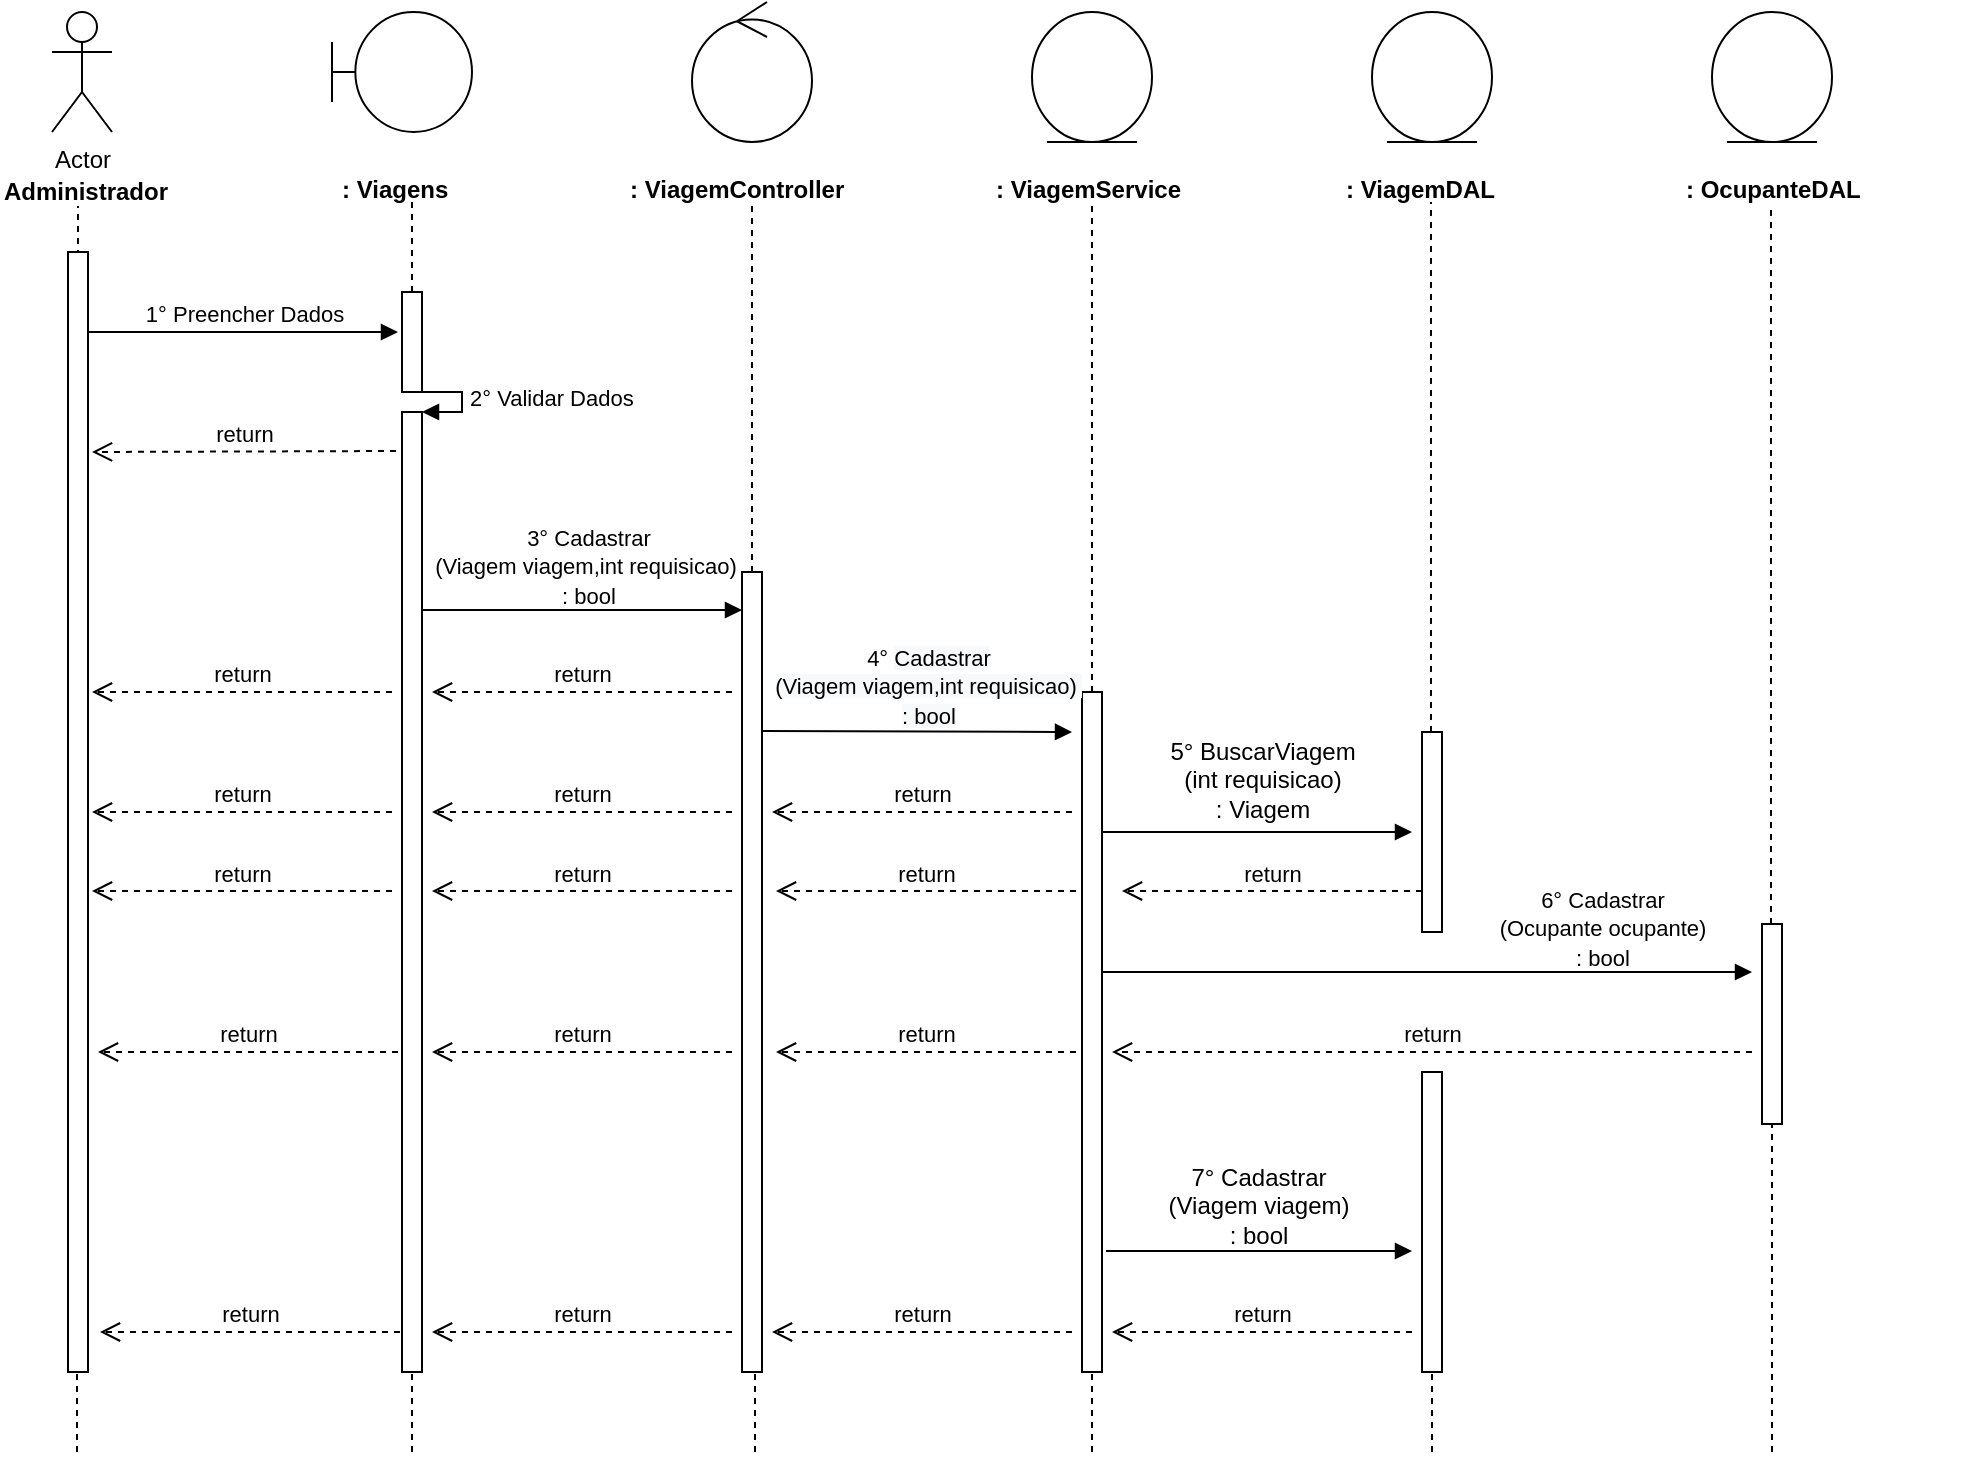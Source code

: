 <mxfile type="device" version="12.2.9" pages="1"><diagram id="5PIvMLJFDgbBGWH3Ssnq" name="Page-1"><mxGraphModel shadow="0" math="0" pageHeight="1169" pageWidth="827" pageScale="1" page="1" fold="1" arrows="1" connect="1" tooltips="1" guides="1" gridSize="10" grid="1" dy="599" dx="1038"><root><mxCell id="0"/><mxCell id="1" parent="0"/><mxCell id="0rl8sCd2smoYntP0GRUY-1" value="Actor" parent="1" vertex="1" style="shape=umlActor;verticalLabelPosition=bottom;labelBackgroundColor=#ffffff;verticalAlign=top;html=1;"><mxGeometry as="geometry" height="60" width="30" y="40" x="120"/></mxCell><mxCell id="0rl8sCd2smoYntP0GRUY-3" value="&lt;b&gt;Administrador&lt;/b&gt;" parent="1" vertex="1" style="text;html=1;resizable=0;points=[];autosize=1;align=left;verticalAlign=top;spacingTop=-4;"><mxGeometry as="geometry" height="20" width="100" y="120" x="94"/></mxCell><mxCell id="0rl8sCd2smoYntP0GRUY-4" value="" parent="1" style="endArrow=none;dashed=1;html=1;entryX=0.511;entryY=1.25;entryDx=0;entryDy=0;entryPerimeter=0;" edge="1"><mxGeometry as="geometry" height="50" width="50" relative="1"><mxPoint as="sourcePoint" y="480" x="133"/><mxPoint as="targetPoint" y="137" x="132.99"/></mxGeometry></mxCell><mxCell id="0rl8sCd2smoYntP0GRUY-8" value="" parent="1" vertex="1" style="shape=umlBoundary;whiteSpace=wrap;html=1;"><mxGeometry as="geometry" height="60" width="70" y="40" x="260"/></mxCell><mxCell id="0rl8sCd2smoYntP0GRUY-11" value="&lt;b&gt;: Viagens&lt;/b&gt;" parent="1" vertex="1" style="text;html=1;"><mxGeometry as="geometry" height="30" width="150" y="115" x="263"/></mxCell><mxCell id="0rl8sCd2smoYntP0GRUY-12" value="" parent="1" style="endArrow=none;dashed=1;html=1;entryX=0.511;entryY=1.25;entryDx=0;entryDy=0;entryPerimeter=0;" edge="1" source="0rl8sCd2smoYntP0GRUY-24"><mxGeometry as="geometry" height="50" width="50" relative="1"><mxPoint as="sourcePoint" y="480" x="300"/><mxPoint as="targetPoint" y="135" x="299.99"/></mxGeometry></mxCell><mxCell id="0rl8sCd2smoYntP0GRUY-13" value="" parent="1" vertex="1" style="ellipse;shape=umlControl;whiteSpace=wrap;html=1;"><mxGeometry as="geometry" height="70" width="60" y="35" x="440"/></mxCell><mxCell id="0rl8sCd2smoYntP0GRUY-14" value="&lt;b&gt;: ViagemController&lt;/b&gt;" parent="1" vertex="1" style="text;html=1;"><mxGeometry as="geometry" height="30" width="150" y="115" x="407"/></mxCell><mxCell id="0rl8sCd2smoYntP0GRUY-15" value="" parent="1" style="endArrow=none;dashed=1;html=1;entryX=0.511;entryY=1.25;entryDx=0;entryDy=0;entryPerimeter=0;" edge="1" source="0rl8sCd2smoYntP0GRUY-33"><mxGeometry as="geometry" height="50" width="50" relative="1"><mxPoint as="sourcePoint" y="480" x="470"/><mxPoint as="targetPoint" y="135" x="469.99"/></mxGeometry></mxCell><mxCell id="0rl8sCd2smoYntP0GRUY-16" value="" parent="1" vertex="1" style="ellipse;shape=umlEntity;whiteSpace=wrap;html=1;"><mxGeometry as="geometry" height="65" width="60" y="40" x="610"/></mxCell><mxCell id="0rl8sCd2smoYntP0GRUY-17" value="&lt;b&gt;: ViagemService&lt;/b&gt;" parent="1" vertex="1" style="text;html=1;"><mxGeometry as="geometry" height="30" width="150" y="115" x="590"/></mxCell><mxCell id="0rl8sCd2smoYntP0GRUY-18" value="" parent="1" vertex="1" style="ellipse;shape=umlEntity;whiteSpace=wrap;html=1;"><mxGeometry as="geometry" height="65" width="60" y="40" x="780"/></mxCell><mxCell id="0rl8sCd2smoYntP0GRUY-19" value="&lt;b&gt;: ViagemDAL&lt;/b&gt;" parent="1" vertex="1" style="text;html=1;"><mxGeometry as="geometry" height="30" width="150" y="115" x="765"/></mxCell><mxCell id="0rl8sCd2smoYntP0GRUY-20" value="" parent="1" style="endArrow=none;dashed=1;html=1;entryX=0.511;entryY=1.25;entryDx=0;entryDy=0;entryPerimeter=0;" edge="1" source="0rl8sCd2smoYntP0GRUY-40"><mxGeometry as="geometry" height="50" width="50" relative="1"><mxPoint as="sourcePoint" y="479" x="640"/><mxPoint as="targetPoint" y="134" x="639.99"/></mxGeometry></mxCell><mxCell id="0rl8sCd2smoYntP0GRUY-21" value="" parent="1" style="endArrow=none;dashed=1;html=1;entryX=0.511;entryY=1.25;entryDx=0;entryDy=0;entryPerimeter=0;" edge="1" source="0rl8sCd2smoYntP0GRUY-45"><mxGeometry as="geometry" height="50" width="50" relative="1"><mxPoint as="sourcePoint" y="480" x="809.5"/><mxPoint as="targetPoint" y="135" x="809.49"/></mxGeometry></mxCell><mxCell id="0rl8sCd2smoYntP0GRUY-22" value="1° Preencher Dados" parent="1" style="html=1;verticalAlign=bottom;endArrow=block;" edge="1" source="0rl8sCd2smoYntP0GRUY-37"><mxGeometry as="geometry" width="80" relative="1"><mxPoint as="sourcePoint" y="200" x="133"/><mxPoint as="targetPoint" y="200" x="293"/><mxPoint as="offset"/></mxGeometry></mxCell><mxCell id="0rl8sCd2smoYntP0GRUY-24" value="" parent="1" vertex="1" style="html=1;points=[];perimeter=orthogonalPerimeter;"><mxGeometry as="geometry" height="50" width="10" y="180" x="295"/></mxCell><mxCell id="0rl8sCd2smoYntP0GRUY-25" value="" parent="1" style="endArrow=none;dashed=1;html=1;entryX=0.511;entryY=1.25;entryDx=0;entryDy=0;entryPerimeter=0;" edge="1" source="0rl8sCd2smoYntP0GRUY-26" target="0rl8sCd2smoYntP0GRUY-24"><mxGeometry as="geometry" height="50" width="50" relative="1"><mxPoint as="sourcePoint" y="480" x="300"/><mxPoint as="targetPoint" y="135" x="299.99"/></mxGeometry></mxCell><mxCell id="0rl8sCd2smoYntP0GRUY-27" value="2° Validar Dados" parent="1" style="edgeStyle=orthogonalEdgeStyle;html=1;align=left;spacingLeft=2;endArrow=block;rounded=0;entryX=1;entryY=0;" edge="1" target="0rl8sCd2smoYntP0GRUY-26"><mxGeometry as="geometry" relative="1"><mxPoint as="sourcePoint" y="230" x="300"/><Array as="points"><mxPoint y="230" x="325"/></Array></mxGeometry></mxCell><mxCell id="0rl8sCd2smoYntP0GRUY-26" value="" parent="1" vertex="1" style="html=1;points=[];perimeter=orthogonalPerimeter;"><mxGeometry as="geometry" height="480" width="10" y="240" x="295"/></mxCell><mxCell id="0rl8sCd2smoYntP0GRUY-29" value="return" parent="1" style="html=1;verticalAlign=bottom;endArrow=open;dashed=1;endSize=8;" edge="1"><mxGeometry as="geometry" relative="1"><mxPoint as="sourcePoint" y="259.5" x="292"/><mxPoint as="targetPoint" y="260" x="140"/></mxGeometry></mxCell><mxCell id="0rl8sCd2smoYntP0GRUY-30" value="" parent="1" style="html=1;verticalAlign=bottom;endArrow=block;" edge="1"><mxGeometry as="geometry" width="80" relative="1"><mxPoint as="sourcePoint" y="339" x="305"/><mxPoint as="targetPoint" y="339" x="465"/></mxGeometry></mxCell><mxCell id="0rl8sCd2smoYntP0GRUY-31" value="&lt;div&gt;&lt;/div&gt;&lt;span style=&quot;font-size: 11px&quot;&gt;3° Cadastrar&lt;br&gt;(Viagem viagem,int requisicao)&amp;nbsp;&lt;br&gt;: bool&lt;/span&gt;" parent="1" vertex="1" style="text;html=1;resizable=0;points=[];autosize=1;align=center;verticalAlign=top;spacingTop=-4;"><mxGeometry as="geometry" height="40" width="170" y="293" x="303"/></mxCell><mxCell id="0rl8sCd2smoYntP0GRUY-33" value="" parent="1" vertex="1" style="html=1;points=[];perimeter=orthogonalPerimeter;"><mxGeometry as="geometry" height="400" width="10" y="320" x="465"/></mxCell><mxCell id="0rl8sCd2smoYntP0GRUY-35" value="return" parent="1" style="html=1;verticalAlign=bottom;endArrow=open;dashed=1;endSize=8;" edge="1"><mxGeometry as="geometry" relative="1"><mxPoint as="sourcePoint" y="380" x="460"/><mxPoint as="targetPoint" y="380" x="310"/></mxGeometry></mxCell><mxCell id="0rl8sCd2smoYntP0GRUY-36" value="return" parent="1" style="html=1;verticalAlign=bottom;endArrow=open;dashed=1;endSize=8;" edge="1"><mxGeometry as="geometry" relative="1"><mxPoint as="sourcePoint" y="380" x="290"/><mxPoint as="targetPoint" y="380" x="140"/></mxGeometry></mxCell><mxCell id="0rl8sCd2smoYntP0GRUY-37" value="" parent="1" vertex="1" style="html=1;points=[];perimeter=orthogonalPerimeter;"><mxGeometry as="geometry" height="560" width="10" y="160" x="128"/></mxCell><mxCell id="0rl8sCd2smoYntP0GRUY-39" value="" parent="1" style="html=1;verticalAlign=bottom;endArrow=block;" edge="1"><mxGeometry as="geometry" width="80" relative="1"><mxPoint as="sourcePoint" y="399.5" x="475"/><mxPoint as="targetPoint" y="400" x="630"/></mxGeometry></mxCell><mxCell id="0rl8sCd2smoYntP0GRUY-40" value="" parent="1" vertex="1" style="html=1;points=[];perimeter=orthogonalPerimeter;"><mxGeometry as="geometry" height="340" width="10" y="380" x="635"/></mxCell><mxCell id="0rl8sCd2smoYntP0GRUY-42" value="return" parent="1" style="html=1;verticalAlign=bottom;endArrow=open;dashed=1;endSize=8;" edge="1"><mxGeometry as="geometry" relative="1"><mxPoint as="sourcePoint" y="440" x="630"/><mxPoint as="targetPoint" y="440" x="480"/></mxGeometry></mxCell><mxCell id="0rl8sCd2smoYntP0GRUY-43" value="return" parent="1" style="html=1;verticalAlign=bottom;endArrow=open;dashed=1;endSize=8;" edge="1"><mxGeometry as="geometry" relative="1"><mxPoint as="sourcePoint" y="440" x="460"/><mxPoint as="targetPoint" y="440" x="310"/></mxGeometry></mxCell><mxCell id="0rl8sCd2smoYntP0GRUY-44" value="return" parent="1" style="html=1;verticalAlign=bottom;endArrow=open;dashed=1;endSize=8;" edge="1"><mxGeometry as="geometry" relative="1"><mxPoint as="sourcePoint" y="440" x="290"/><mxPoint as="targetPoint" y="440" x="140"/></mxGeometry></mxCell><mxCell id="0rl8sCd2smoYntP0GRUY-45" value="" parent="1" vertex="1" style="html=1;points=[];perimeter=orthogonalPerimeter;"><mxGeometry as="geometry" height="100" width="10" y="400" x="805"/></mxCell><mxCell id="0rl8sCd2smoYntP0GRUY-48" value="&lt;span style=&quot;text-align: left&quot;&gt;5° BuscarViagem&lt;br&gt;(int requisicao)&lt;br&gt;: Viagem&lt;/span&gt;" parent="1" vertex="1" style="text;html=1;resizable=0;points=[];autosize=1;align=center;verticalAlign=top;spacingTop=-4;"><mxGeometry as="geometry" height="40" width="110" y="400" x="670"/></mxCell><mxCell id="0rl8sCd2smoYntP0GRUY-49" value="" parent="1" style="html=1;verticalAlign=bottom;endArrow=block;" edge="1"><mxGeometry as="geometry" width="80" relative="1"><mxPoint as="sourcePoint" y="450" x="645"/><mxPoint as="targetPoint" y="450" x="800"/></mxGeometry></mxCell><mxCell id="0rl8sCd2smoYntP0GRUY-50" value="return" parent="1" style="html=1;verticalAlign=bottom;endArrow=open;dashed=1;endSize=8;" edge="1"><mxGeometry as="geometry" relative="1"><mxPoint as="sourcePoint" y="479.5" x="805"/><mxPoint as="targetPoint" y="479.5" x="655"/></mxGeometry></mxCell><mxCell id="0rl8sCd2smoYntP0GRUY-51" value="return" parent="1" style="html=1;verticalAlign=bottom;endArrow=open;dashed=1;endSize=8;" edge="1"><mxGeometry as="geometry" relative="1"><mxPoint as="sourcePoint" y="479.5" x="632"/><mxPoint as="targetPoint" y="479.5" x="482"/></mxGeometry></mxCell><mxCell id="0rl8sCd2smoYntP0GRUY-52" value="return" parent="1" style="html=1;verticalAlign=bottom;endArrow=open;dashed=1;endSize=8;" edge="1"><mxGeometry as="geometry" relative="1"><mxPoint as="sourcePoint" y="479.5" x="460"/><mxPoint as="targetPoint" y="479.5" x="310"/></mxGeometry></mxCell><mxCell id="0rl8sCd2smoYntP0GRUY-53" value="return" parent="1" style="html=1;verticalAlign=bottom;endArrow=open;dashed=1;endSize=8;" edge="1"><mxGeometry as="geometry" relative="1"><mxPoint as="sourcePoint" y="479.5" x="290"/><mxPoint as="targetPoint" y="479.5" x="140"/></mxGeometry></mxCell><mxCell id="0rl8sCd2smoYntP0GRUY-57" value="return" parent="1" style="html=1;verticalAlign=bottom;endArrow=open;dashed=1;endSize=8;" edge="1"><mxGeometry as="geometry" relative="1"><mxPoint as="sourcePoint" y="560" x="632"/><mxPoint as="targetPoint" y="560" x="482"/></mxGeometry></mxCell><mxCell id="0rl8sCd2smoYntP0GRUY-58" value="return" parent="1" style="html=1;verticalAlign=bottom;endArrow=open;dashed=1;endSize=8;" edge="1"><mxGeometry as="geometry" relative="1"><mxPoint as="sourcePoint" y="560" x="460"/><mxPoint as="targetPoint" y="560" x="310"/></mxGeometry></mxCell><mxCell id="0rl8sCd2smoYntP0GRUY-59" value="return" parent="1" style="html=1;verticalAlign=bottom;endArrow=open;dashed=1;endSize=8;" edge="1"><mxGeometry as="geometry" relative="1"><mxPoint as="sourcePoint" y="560" x="293"/><mxPoint as="targetPoint" y="560" x="143"/></mxGeometry></mxCell><mxCell id="0rl8sCd2smoYntP0GRUY-60" value="" parent="1" style="endArrow=none;dashed=1;html=1;" edge="1"><mxGeometry as="geometry" height="50" width="50" relative="1"><mxPoint as="sourcePoint" y="760" x="132.5"/><mxPoint as="targetPoint" y="720" x="132.5"/></mxGeometry></mxCell><mxCell id="0rl8sCd2smoYntP0GRUY-61" value="" parent="1" style="endArrow=none;dashed=1;html=1;" edge="1"><mxGeometry as="geometry" height="50" width="50" relative="1"><mxPoint as="sourcePoint" y="760" x="300"/><mxPoint as="targetPoint" y="720" x="300"/></mxGeometry></mxCell><mxCell id="0rl8sCd2smoYntP0GRUY-62" value="" parent="1" style="endArrow=none;dashed=1;html=1;" edge="1"><mxGeometry as="geometry" height="50" width="50" relative="1"><mxPoint as="sourcePoint" y="760" x="471.5"/><mxPoint as="targetPoint" y="720" x="471.5"/></mxGeometry></mxCell><mxCell id="0rl8sCd2smoYntP0GRUY-63" value="" parent="1" style="endArrow=none;dashed=1;html=1;" edge="1"><mxGeometry as="geometry" height="50" width="50" relative="1"><mxPoint as="sourcePoint" y="760" x="640"/><mxPoint as="targetPoint" y="720" x="640"/></mxGeometry></mxCell><mxCell id="0rl8sCd2smoYntP0GRUY-64" value="" parent="1" style="endArrow=none;dashed=1;html=1;" edge="1"><mxGeometry as="geometry" height="50" width="50" relative="1"><mxPoint as="sourcePoint" y="760" x="810"/><mxPoint as="targetPoint" y="720" x="810"/></mxGeometry></mxCell><mxCell id="72MRdmhC9TSm1KXuZgnh-1" value="&lt;div&gt;&lt;/div&gt;&lt;span style=&quot;font-size: 11px&quot;&gt;4° &lt;span style=&quot;display: inline ; float: none ; background-color: rgb(248 , 249 , 250) ; color: rgb(0 , 0 , 0) ; font-family: &amp;#34;helvetica&amp;#34; ; font-size: 11px ; font-style: normal ; font-variant: normal ; font-weight: 400 ; letter-spacing: normal ; text-align: center ; text-decoration: none ; text-indent: 0px ; text-transform: none ; white-space: nowrap ; word-spacing: 0px&quot;&gt;Cadastrar&lt;/span&gt;&lt;br style=&quot;color: rgb(0 , 0 , 0) ; font-family: &amp;#34;helvetica&amp;#34; ; font-size: 11px ; font-style: normal ; font-variant: normal ; font-weight: 400 ; letter-spacing: normal ; text-align: center ; text-decoration: none ; text-indent: 0px ; text-transform: none ; white-space: nowrap ; word-spacing: 0px&quot;&gt;&lt;span style=&quot;display: inline ; float: none ; background-color: rgb(248 , 249 , 250) ; color: rgb(0 , 0 , 0) ; font-family: &amp;#34;helvetica&amp;#34; ; font-size: 11px ; font-style: normal ; font-variant: normal ; font-weight: 400 ; letter-spacing: normal ; text-align: center ; text-decoration: none ; text-indent: 0px ; text-transform: none ; white-space: nowrap ; word-spacing: 0px&quot;&gt;(Viagem viagem,int requisicao)&amp;nbsp;&lt;/span&gt;&lt;br style=&quot;color: rgb(0 , 0 , 0) ; font-family: &amp;#34;helvetica&amp;#34; ; font-size: 11px ; font-style: normal ; font-variant: normal ; font-weight: 400 ; letter-spacing: normal ; text-align: center ; text-decoration: none ; text-indent: 0px ; text-transform: none ; white-space: nowrap ; word-spacing: 0px&quot;&gt;&lt;span style=&quot;display: inline ; float: none ; background-color: rgb(248 , 249 , 250) ; color: rgb(0 , 0 , 0) ; font-family: &amp;#34;helvetica&amp;#34; ; font-size: 11px ; font-style: normal ; font-variant: normal ; font-weight: 400 ; letter-spacing: normal ; text-align: center ; text-decoration: none ; text-indent: 0px ; text-transform: none ; white-space: nowrap ; word-spacing: 0px&quot;&gt;: bool&lt;/span&gt;&lt;/span&gt;" parent="1" vertex="1" style="text;html=1;resizable=0;points=[];autosize=1;align=center;verticalAlign=top;spacingTop=-4;"><mxGeometry as="geometry" height="40" width="170" y="353" x="473"/></mxCell><mxCell id="72MRdmhC9TSm1KXuZgnh-6" value="&lt;div&gt;&lt;/div&gt;&lt;span style=&quot;font-size: 11px&quot;&gt;6° Cadastrar&lt;br&gt;(Ocupante ocupante)&lt;br&gt;: bool&lt;br&gt;&lt;/span&gt;" parent="1" vertex="1" style="text;html=1;resizable=0;points=[];autosize=1;align=center;verticalAlign=top;spacingTop=-4;"><mxGeometry as="geometry" height="40" width="120" y="474" x="835"/></mxCell><mxCell id="72MRdmhC9TSm1KXuZgnh-7" value="" parent="1" vertex="1" style="ellipse;shape=umlEntity;whiteSpace=wrap;html=1;"><mxGeometry as="geometry" height="65" width="60" y="40" x="950"/></mxCell><mxCell id="72MRdmhC9TSm1KXuZgnh-8" value="&lt;b&gt;: OcupanteDAL&lt;/b&gt;" parent="1" vertex="1" style="text;html=1;"><mxGeometry as="geometry" height="30" width="150" y="115" x="935"/></mxCell><mxCell id="72MRdmhC9TSm1KXuZgnh-9" value="" parent="1" style="endArrow=none;dashed=1;html=1;entryX=0.511;entryY=1.25;entryDx=0;entryDy=0;entryPerimeter=0;" edge="1" source="72MRdmhC9TSm1KXuZgnh-13"><mxGeometry as="geometry" height="50" width="50" relative="1"><mxPoint as="sourcePoint" y="640" x="979"/><mxPoint as="targetPoint" y="137" x="979.49"/></mxGeometry></mxCell><mxCell id="72MRdmhC9TSm1KXuZgnh-12" value="" parent="1" style="html=1;verticalAlign=bottom;endArrow=block;" edge="1"><mxGeometry as="geometry" width="80" relative="1"><mxPoint as="sourcePoint" y="520" x="645"/><mxPoint as="targetPoint" y="520" x="970"/></mxGeometry></mxCell><mxCell id="72MRdmhC9TSm1KXuZgnh-13" value="" parent="1" vertex="1" style="html=1;points=[];perimeter=orthogonalPerimeter;"><mxGeometry as="geometry" height="100" width="10" y="496" x="975"/></mxCell><mxCell id="72MRdmhC9TSm1KXuZgnh-15" value="return" parent="1" style="html=1;verticalAlign=bottom;endArrow=open;dashed=1;endSize=8;" edge="1"><mxGeometry as="geometry" relative="1"><mxPoint as="sourcePoint" y="560" x="970"/><mxPoint as="targetPoint" y="560" x="650"/></mxGeometry></mxCell><mxCell id="72MRdmhC9TSm1KXuZgnh-16" value="" parent="1" vertex="1" style="html=1;points=[];perimeter=orthogonalPerimeter;"><mxGeometry as="geometry" height="150" width="10" y="570" x="805"/></mxCell><mxCell id="72MRdmhC9TSm1KXuZgnh-18" value="&lt;div&gt;7° Cadastrar&lt;/div&gt;&lt;div&gt;(Viagem viagem)&lt;/div&gt;&lt;div&gt; : bool&lt;br&gt;&lt;/div&gt;" parent="1" vertex="1" style="text;html=1;resizable=0;points=[];autosize=1;align=center;verticalAlign=top;spacingTop=-4;"><mxGeometry as="geometry" height="40" width="110" y="613" x="668"/></mxCell><mxCell id="72MRdmhC9TSm1KXuZgnh-19" value="" parent="1" style="html=1;verticalAlign=bottom;endArrow=block;" edge="1"><mxGeometry as="geometry" width="80" relative="1"><mxPoint as="sourcePoint" y="659.5" x="647"/><mxPoint as="targetPoint" y="659.5" x="800"/></mxGeometry></mxCell><mxCell id="72MRdmhC9TSm1KXuZgnh-20" value="return" parent="1" style="html=1;verticalAlign=bottom;endArrow=open;dashed=1;endSize=8;" edge="1"><mxGeometry as="geometry" relative="1"><mxPoint as="sourcePoint" y="700" x="800"/><mxPoint as="targetPoint" y="700" x="650"/></mxGeometry></mxCell><mxCell id="72MRdmhC9TSm1KXuZgnh-21" value="return" parent="1" style="html=1;verticalAlign=bottom;endArrow=open;dashed=1;endSize=8;" edge="1"><mxGeometry as="geometry" relative="1"><mxPoint as="sourcePoint" y="700" x="630"/><mxPoint as="targetPoint" y="700" x="480"/></mxGeometry></mxCell><mxCell id="72MRdmhC9TSm1KXuZgnh-22" value="return" parent="1" style="html=1;verticalAlign=bottom;endArrow=open;dashed=1;endSize=8;" edge="1"><mxGeometry as="geometry" relative="1"><mxPoint as="sourcePoint" y="700" x="460.0"/><mxPoint as="targetPoint" y="700" x="310.0"/></mxGeometry></mxCell><mxCell id="72MRdmhC9TSm1KXuZgnh-23" value="return" parent="1" style="html=1;verticalAlign=bottom;endArrow=open;dashed=1;endSize=8;" edge="1"><mxGeometry as="geometry" relative="1"><mxPoint as="sourcePoint" y="700" x="294"/><mxPoint as="targetPoint" y="700" x="144"/></mxGeometry></mxCell><mxCell id="72MRdmhC9TSm1KXuZgnh-25" value="" parent="1" style="endArrow=none;dashed=1;html=1;" edge="1"><mxGeometry as="geometry" height="50" width="50" relative="1"><mxPoint as="sourcePoint" y="760" x="980"/><mxPoint as="targetPoint" y="596.0" x="980"/></mxGeometry></mxCell></root></mxGraphModel></diagram></mxfile>